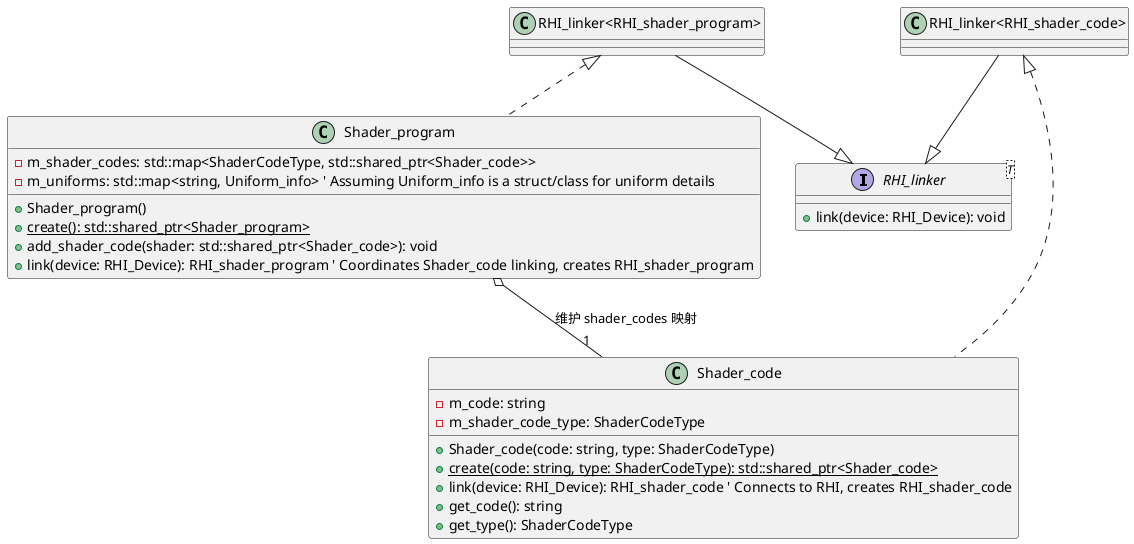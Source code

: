 @startuml
'skinparam linetype ortho



interface "RHI_linker<T>" as RHI_linker_generic {
  + link(device: RHI_Device): void
}

class Shader_code {
  - m_code: string
  - m_shader_code_type: ShaderCodeType
  + Shader_code(code: string, type: ShaderCodeType)
  + {static} create(code: string, type: ShaderCodeType): std::shared_ptr<Shader_code>
  + link(device: RHI_Device): RHI_shader_code ' Connects to RHI, creates RHI_shader_code
  + get_code(): string
  + get_type(): ShaderCodeType
}
Shader_code .up.|> "RHI_linker<RHI_shader_code>"
"RHI_linker<RHI_shader_code>" --|> RHI_linker_generic

class Shader_program {
  - m_shader_codes: std::map<ShaderCodeType, std::shared_ptr<Shader_code>>
  - m_uniforms: std::map<string, Uniform_info> ' Assuming Uniform_info is a struct/class for uniform details
  + Shader_program()
  + {static} create(): std::shared_ptr<Shader_program>
  + add_shader_code(shader: std::shared_ptr<Shader_code>): void
  + link(device: RHI_Device): RHI_shader_program ' Coordinates Shader_code linking, creates RHI_shader_program
  ' + set_uniform(...): void
  ' + get_uniform_location(...): int
}
Shader_program .up.|> "RHI_linker<RHI_shader_program>"
"RHI_linker<RHI_shader_program>" --|> RHI_linker_generic

Shader_program o-- "1" Shader_code : "维护 shader_codes 映射"


@enduml